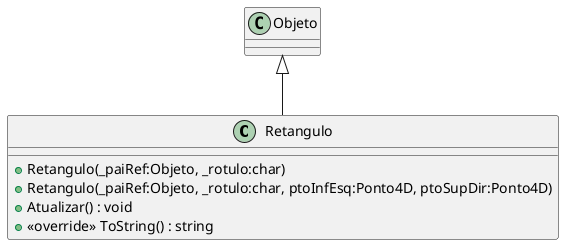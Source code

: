 @startuml Retangulo
class Retangulo {
    + Retangulo(_paiRef:Objeto, _rotulo:char)
    + Retangulo(_paiRef:Objeto, _rotulo:char, ptoInfEsq:Ponto4D, ptoSupDir:Ponto4D)
    + Atualizar() : void
    + <<override>> ToString() : string
}
Objeto <|-- Retangulo
@enduml
